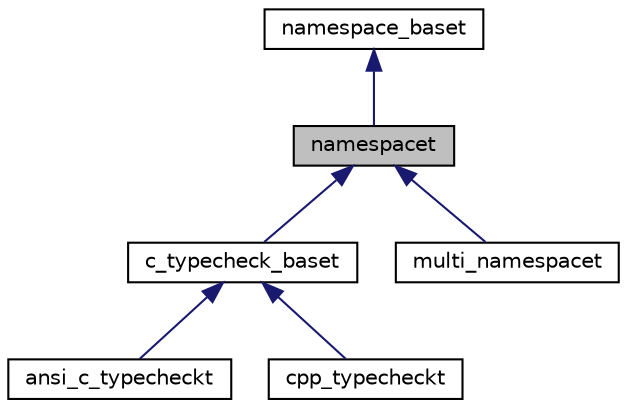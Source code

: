 digraph "namespacet"
{
 // LATEX_PDF_SIZE
  bgcolor="transparent";
  edge [fontname="Helvetica",fontsize="10",labelfontname="Helvetica",labelfontsize="10"];
  node [fontname="Helvetica",fontsize="10",shape=record];
  Node1 [label="namespacet",height=0.2,width=0.4,color="black", fillcolor="grey75", style="filled", fontcolor="black",tooltip="A namespacet is essentially one or two symbol tables bound together, to allow for symbol lookups in t..."];
  Node2 -> Node1 [dir="back",color="midnightblue",fontsize="10",style="solid",fontname="Helvetica"];
  Node2 [label="namespace_baset",height=0.2,width=0.4,color="black",URL="$classnamespace__baset.html",tooltip="Basic interface for a namespace."];
  Node1 -> Node3 [dir="back",color="midnightblue",fontsize="10",style="solid",fontname="Helvetica"];
  Node3 [label="c_typecheck_baset",height=0.2,width=0.4,color="black",URL="$classc__typecheck__baset.html",tooltip=" "];
  Node3 -> Node4 [dir="back",color="midnightblue",fontsize="10",style="solid",fontname="Helvetica"];
  Node4 [label="ansi_c_typecheckt",height=0.2,width=0.4,color="black",URL="$classansi__c__typecheckt.html",tooltip=" "];
  Node3 -> Node5 [dir="back",color="midnightblue",fontsize="10",style="solid",fontname="Helvetica"];
  Node5 [label="cpp_typecheckt",height=0.2,width=0.4,color="black",URL="$classcpp__typecheckt.html",tooltip=" "];
  Node1 -> Node6 [dir="back",color="midnightblue",fontsize="10",style="solid",fontname="Helvetica"];
  Node6 [label="multi_namespacet",height=0.2,width=0.4,color="black",URL="$classmulti__namespacet.html",tooltip="A multi namespace is essentially a namespace, with a list of namespaces."];
}

